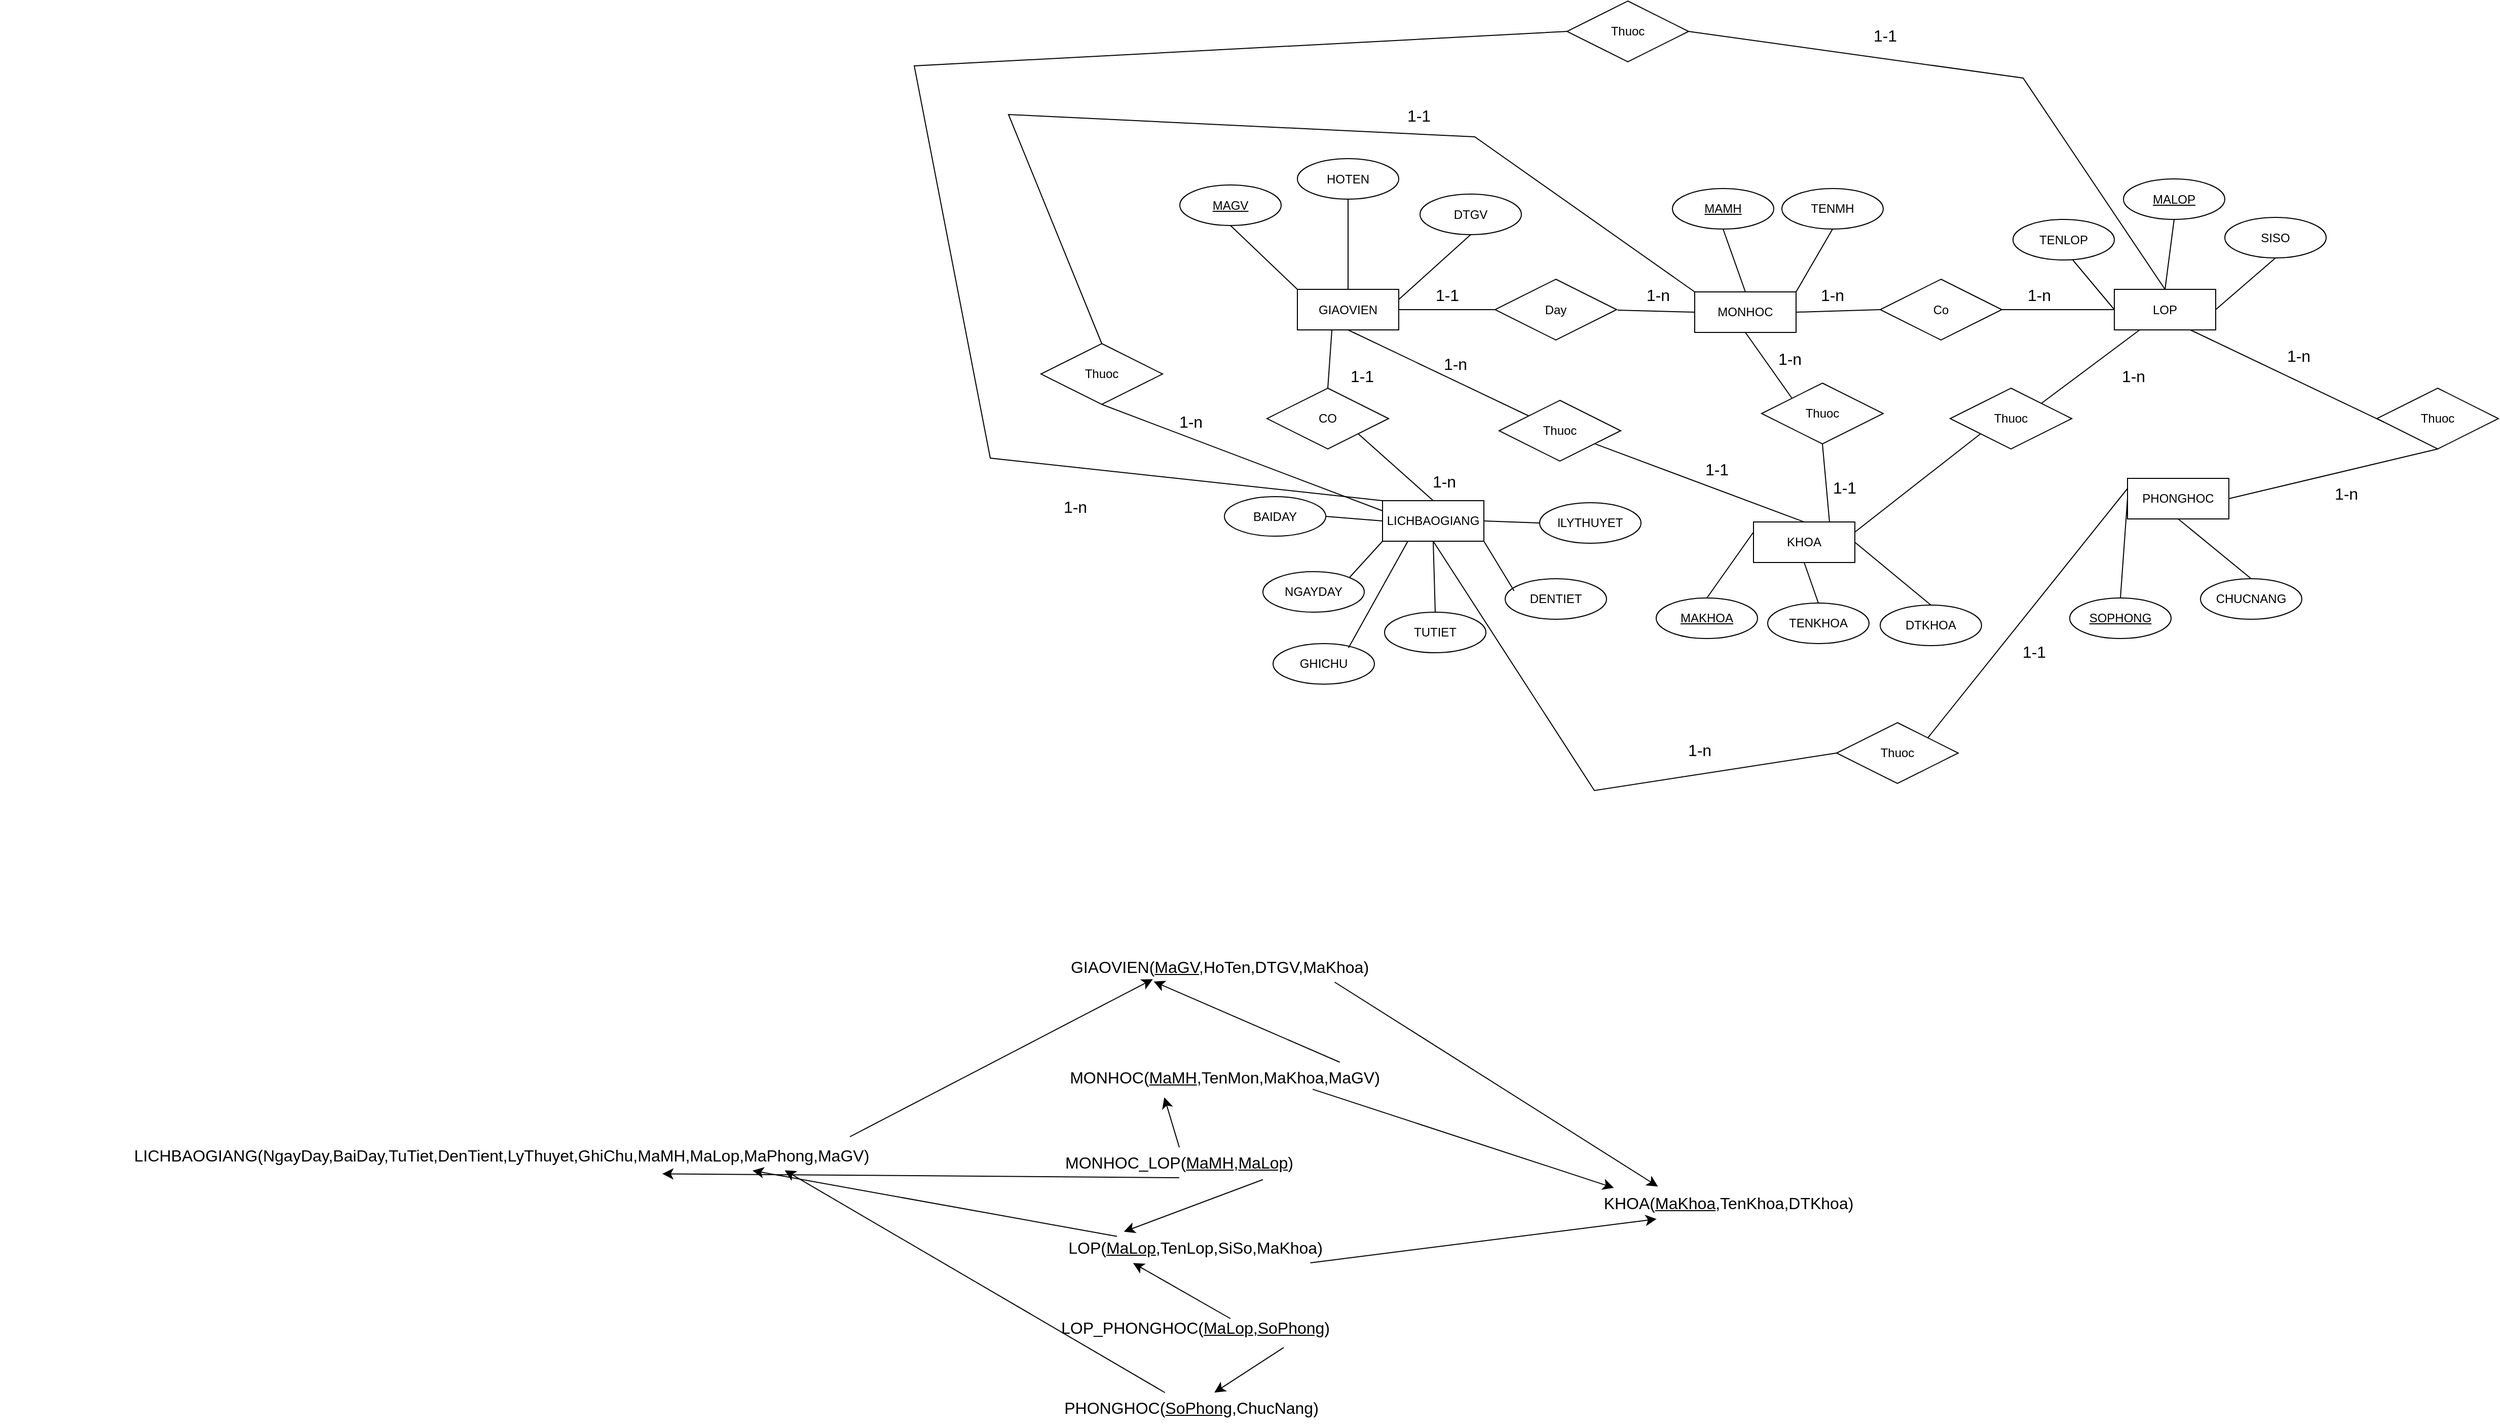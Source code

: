 <mxfile version="25.0.3">
  <diagram name="Trang-1" id="EYynIqky8UjTQTY3XjOU">
    <mxGraphModel dx="3100" dy="1217" grid="0" gridSize="10" guides="1" tooltips="1" connect="1" arrows="1" fold="1" page="0" pageScale="1" pageWidth="850" pageHeight="1100" math="0" shadow="0">
      <root>
        <mxCell id="0" />
        <mxCell id="1" parent="0" />
        <mxCell id="llGVALfnyq3asNNG6BGE-1" value="GIAOVIEN" style="whiteSpace=wrap;html=1;align=center;" vertex="1" parent="1">
          <mxGeometry x="-299" y="81.5" width="100" height="40" as="geometry" />
        </mxCell>
        <mxCell id="llGVALfnyq3asNNG6BGE-2" value="MONHOC" style="whiteSpace=wrap;html=1;align=center;" vertex="1" parent="1">
          <mxGeometry x="93" y="84" width="100" height="40" as="geometry" />
        </mxCell>
        <mxCell id="llGVALfnyq3asNNG6BGE-3" value="LOP" style="whiteSpace=wrap;html=1;align=center;" vertex="1" parent="1">
          <mxGeometry x="507" y="81.5" width="100" height="40" as="geometry" />
        </mxCell>
        <mxCell id="llGVALfnyq3asNNG6BGE-4" value="KHOA" style="whiteSpace=wrap;html=1;align=center;" vertex="1" parent="1">
          <mxGeometry x="151" y="311" width="100" height="40" as="geometry" />
        </mxCell>
        <mxCell id="llGVALfnyq3asNNG6BGE-5" value="LICHBAOGIANG" style="whiteSpace=wrap;html=1;align=center;" vertex="1" parent="1">
          <mxGeometry x="-215" y="290" width="100" height="40" as="geometry" />
        </mxCell>
        <mxCell id="llGVALfnyq3asNNG6BGE-6" value="PHONGHOC" style="whiteSpace=wrap;html=1;align=center;" vertex="1" parent="1">
          <mxGeometry x="520" y="268" width="100" height="40" as="geometry" />
        </mxCell>
        <mxCell id="llGVALfnyq3asNNG6BGE-7" value="MAGV" style="ellipse;whiteSpace=wrap;html=1;align=center;fontStyle=4;" vertex="1" parent="1">
          <mxGeometry x="-415" y="-21.5" width="100" height="40" as="geometry" />
        </mxCell>
        <mxCell id="llGVALfnyq3asNNG6BGE-8" value="DTGV" style="ellipse;whiteSpace=wrap;html=1;align=center;" vertex="1" parent="1">
          <mxGeometry x="-178" y="-12.5" width="100" height="40" as="geometry" />
        </mxCell>
        <mxCell id="llGVALfnyq3asNNG6BGE-9" value="HOTEN" style="ellipse;whiteSpace=wrap;html=1;align=center;" vertex="1" parent="1">
          <mxGeometry x="-299" y="-47.5" width="100" height="40" as="geometry" />
        </mxCell>
        <mxCell id="llGVALfnyq3asNNG6BGE-10" value="" style="endArrow=none;html=1;rounded=0;fontSize=12;startSize=8;endSize=8;curved=1;exitX=0.5;exitY=1;exitDx=0;exitDy=0;entryX=0;entryY=0;entryDx=0;entryDy=0;" edge="1" parent="1" source="llGVALfnyq3asNNG6BGE-7" target="llGVALfnyq3asNNG6BGE-1">
          <mxGeometry relative="1" as="geometry">
            <mxPoint x="36" y="200.5" as="sourcePoint" />
            <mxPoint x="196" y="200.5" as="targetPoint" />
          </mxGeometry>
        </mxCell>
        <mxCell id="llGVALfnyq3asNNG6BGE-11" value="" style="endArrow=none;html=1;rounded=0;fontSize=12;startSize=8;endSize=8;curved=1;exitX=0.5;exitY=1;exitDx=0;exitDy=0;entryX=0.5;entryY=0;entryDx=0;entryDy=0;" edge="1" parent="1" source="llGVALfnyq3asNNG6BGE-9" target="llGVALfnyq3asNNG6BGE-1">
          <mxGeometry relative="1" as="geometry">
            <mxPoint x="-355" y="28.5" as="sourcePoint" />
            <mxPoint x="-289" y="91.5" as="targetPoint" />
          </mxGeometry>
        </mxCell>
        <mxCell id="llGVALfnyq3asNNG6BGE-12" value="" style="endArrow=none;html=1;rounded=0;fontSize=12;startSize=8;endSize=8;curved=1;exitX=0.5;exitY=1;exitDx=0;exitDy=0;entryX=1;entryY=0.25;entryDx=0;entryDy=0;" edge="1" parent="1" source="llGVALfnyq3asNNG6BGE-8" target="llGVALfnyq3asNNG6BGE-1">
          <mxGeometry relative="1" as="geometry">
            <mxPoint x="-239" y="2.5" as="sourcePoint" />
            <mxPoint x="-239" y="91.5" as="targetPoint" />
          </mxGeometry>
        </mxCell>
        <mxCell id="llGVALfnyq3asNNG6BGE-14" value="MAMH" style="ellipse;whiteSpace=wrap;html=1;align=center;fontStyle=4;" vertex="1" parent="1">
          <mxGeometry x="71" y="-18" width="100" height="40" as="geometry" />
        </mxCell>
        <mxCell id="llGVALfnyq3asNNG6BGE-16" value="TENMH" style="ellipse;whiteSpace=wrap;html=1;align=center;" vertex="1" parent="1">
          <mxGeometry x="179" y="-18" width="100" height="40" as="geometry" />
        </mxCell>
        <mxCell id="llGVALfnyq3asNNG6BGE-17" value="" style="endArrow=none;html=1;rounded=0;fontSize=12;startSize=8;endSize=8;curved=1;exitX=0.5;exitY=1;exitDx=0;exitDy=0;entryX=0.5;entryY=0;entryDx=0;entryDy=0;" edge="1" parent="1" source="llGVALfnyq3asNNG6BGE-14" target="llGVALfnyq3asNNG6BGE-2">
          <mxGeometry relative="1" as="geometry">
            <mxPoint x="-271" y="27" as="sourcePoint" />
            <mxPoint x="-205" y="90" as="targetPoint" />
          </mxGeometry>
        </mxCell>
        <mxCell id="llGVALfnyq3asNNG6BGE-18" value="" style="endArrow=none;html=1;rounded=0;fontSize=12;startSize=8;endSize=8;curved=1;exitX=0.5;exitY=1;exitDx=0;exitDy=0;entryX=1;entryY=0;entryDx=0;entryDy=0;" edge="1" parent="1" source="llGVALfnyq3asNNG6BGE-16" target="llGVALfnyq3asNNG6BGE-2">
          <mxGeometry relative="1" as="geometry">
            <mxPoint x="131" y="32" as="sourcePoint" />
            <mxPoint x="153" y="94" as="targetPoint" />
          </mxGeometry>
        </mxCell>
        <mxCell id="llGVALfnyq3asNNG6BGE-19" value="MALOP" style="ellipse;whiteSpace=wrap;html=1;align=center;fontStyle=4;" vertex="1" parent="1">
          <mxGeometry x="516" y="-27.5" width="100" height="40" as="geometry" />
        </mxCell>
        <mxCell id="llGVALfnyq3asNNG6BGE-20" value="SISO" style="ellipse;whiteSpace=wrap;html=1;align=center;" vertex="1" parent="1">
          <mxGeometry x="616" y="10.5" width="100" height="40" as="geometry" />
        </mxCell>
        <mxCell id="llGVALfnyq3asNNG6BGE-21" value="TENLOP" style="ellipse;whiteSpace=wrap;html=1;align=center;" vertex="1" parent="1">
          <mxGeometry x="407" y="12.5" width="100" height="40" as="geometry" />
        </mxCell>
        <mxCell id="llGVALfnyq3asNNG6BGE-22" value="" style="endArrow=none;html=1;rounded=0;fontSize=12;startSize=8;endSize=8;curved=1;exitX=0.5;exitY=1;exitDx=0;exitDy=0;entryX=0;entryY=0.5;entryDx=0;entryDy=0;" edge="1" parent="1" target="llGVALfnyq3asNNG6BGE-3">
          <mxGeometry relative="1" as="geometry">
            <mxPoint x="466" y="52.5" as="sourcePoint" />
            <mxPoint x="336" y="87.5" as="targetPoint" />
          </mxGeometry>
        </mxCell>
        <mxCell id="llGVALfnyq3asNNG6BGE-23" value="" style="endArrow=none;html=1;rounded=0;fontSize=12;startSize=8;endSize=8;curved=1;exitX=0.5;exitY=1;exitDx=0;exitDy=0;entryX=0.5;entryY=0;entryDx=0;entryDy=0;" edge="1" parent="1" source="llGVALfnyq3asNNG6BGE-19" target="llGVALfnyq3asNNG6BGE-3">
          <mxGeometry relative="1" as="geometry">
            <mxPoint x="476" y="62.5" as="sourcePoint" />
            <mxPoint x="517" y="111.5" as="targetPoint" />
          </mxGeometry>
        </mxCell>
        <mxCell id="llGVALfnyq3asNNG6BGE-24" value="" style="endArrow=none;html=1;rounded=0;fontSize=12;startSize=8;endSize=8;curved=1;exitX=0.5;exitY=1;exitDx=0;exitDy=0;entryX=1;entryY=0.5;entryDx=0;entryDy=0;" edge="1" parent="1" source="llGVALfnyq3asNNG6BGE-20" target="llGVALfnyq3asNNG6BGE-3">
          <mxGeometry relative="1" as="geometry">
            <mxPoint x="576" y="22.5" as="sourcePoint" />
            <mxPoint x="567" y="91.5" as="targetPoint" />
          </mxGeometry>
        </mxCell>
        <mxCell id="llGVALfnyq3asNNG6BGE-25" value="SOPHONG" style="ellipse;whiteSpace=wrap;html=1;align=center;fontStyle=4;" vertex="1" parent="1">
          <mxGeometry x="463" y="386" width="100" height="40" as="geometry" />
        </mxCell>
        <mxCell id="llGVALfnyq3asNNG6BGE-27" value="CHUCNANG" style="ellipse;whiteSpace=wrap;html=1;align=center;" vertex="1" parent="1">
          <mxGeometry x="592" y="367" width="100" height="40" as="geometry" />
        </mxCell>
        <mxCell id="llGVALfnyq3asNNG6BGE-28" value="" style="endArrow=none;html=1;rounded=0;fontSize=12;startSize=8;endSize=8;curved=1;exitX=0;exitY=0.5;exitDx=0;exitDy=0;entryX=0.5;entryY=0;entryDx=0;entryDy=0;" edge="1" parent="1" source="llGVALfnyq3asNNG6BGE-6" target="llGVALfnyq3asNNG6BGE-25">
          <mxGeometry relative="1" as="geometry">
            <mxPoint x="543" y="67" as="sourcePoint" />
            <mxPoint x="484" y="118" as="targetPoint" />
          </mxGeometry>
        </mxCell>
        <mxCell id="llGVALfnyq3asNNG6BGE-29" value="" style="endArrow=none;html=1;rounded=0;fontSize=12;startSize=8;endSize=8;curved=1;entryX=0.5;entryY=0;entryDx=0;entryDy=0;exitX=0.5;exitY=1;exitDx=0;exitDy=0;" edge="1" parent="1" source="llGVALfnyq3asNNG6BGE-6" target="llGVALfnyq3asNNG6BGE-27">
          <mxGeometry relative="1" as="geometry">
            <mxPoint x="576" y="346" as="sourcePoint" />
            <mxPoint x="484" y="118" as="targetPoint" />
          </mxGeometry>
        </mxCell>
        <mxCell id="llGVALfnyq3asNNG6BGE-30" value="MAKHOA" style="ellipse;whiteSpace=wrap;html=1;align=center;fontStyle=4;" vertex="1" parent="1">
          <mxGeometry x="55" y="386" width="100" height="40" as="geometry" />
        </mxCell>
        <mxCell id="llGVALfnyq3asNNG6BGE-31" value="TENKHOA" style="ellipse;whiteSpace=wrap;html=1;align=center;" vertex="1" parent="1">
          <mxGeometry x="165" y="391" width="100" height="40" as="geometry" />
        </mxCell>
        <mxCell id="llGVALfnyq3asNNG6BGE-32" value="DTKHOA" style="ellipse;whiteSpace=wrap;html=1;align=center;" vertex="1" parent="1">
          <mxGeometry x="276" y="393" width="100" height="40" as="geometry" />
        </mxCell>
        <mxCell id="llGVALfnyq3asNNG6BGE-33" value="" style="endArrow=none;html=1;rounded=0;fontSize=12;startSize=8;endSize=8;curved=1;exitX=0;exitY=0.25;exitDx=0;exitDy=0;entryX=0.5;entryY=0;entryDx=0;entryDy=0;" edge="1" parent="1" source="llGVALfnyq3asNNG6BGE-4" target="llGVALfnyq3asNNG6BGE-30">
          <mxGeometry relative="1" as="geometry">
            <mxPoint x="530" y="298" as="sourcePoint" />
            <mxPoint x="491" y="244" as="targetPoint" />
          </mxGeometry>
        </mxCell>
        <mxCell id="llGVALfnyq3asNNG6BGE-34" value="" style="endArrow=none;html=1;rounded=0;fontSize=12;startSize=8;endSize=8;curved=1;exitX=0.5;exitY=1;exitDx=0;exitDy=0;entryX=0.5;entryY=0;entryDx=0;entryDy=0;" edge="1" parent="1" source="llGVALfnyq3asNNG6BGE-4" target="llGVALfnyq3asNNG6BGE-31">
          <mxGeometry relative="1" as="geometry">
            <mxPoint x="530" y="298" as="sourcePoint" />
            <mxPoint x="491" y="244" as="targetPoint" />
          </mxGeometry>
        </mxCell>
        <mxCell id="llGVALfnyq3asNNG6BGE-36" value="" style="endArrow=none;html=1;rounded=0;fontSize=12;startSize=8;endSize=8;curved=1;exitX=1;exitY=0.5;exitDx=0;exitDy=0;entryX=0.5;entryY=0;entryDx=0;entryDy=0;" edge="1" parent="1" source="llGVALfnyq3asNNG6BGE-4" target="llGVALfnyq3asNNG6BGE-32">
          <mxGeometry relative="1" as="geometry">
            <mxPoint x="530" y="298" as="sourcePoint" />
            <mxPoint x="491" y="244" as="targetPoint" />
          </mxGeometry>
        </mxCell>
        <mxCell id="llGVALfnyq3asNNG6BGE-37" value="NGAYDAY" style="ellipse;whiteSpace=wrap;html=1;align=center;" vertex="1" parent="1">
          <mxGeometry x="-333" y="360" width="100" height="40" as="geometry" />
        </mxCell>
        <mxCell id="llGVALfnyq3asNNG6BGE-38" value="TUTIET" style="ellipse;whiteSpace=wrap;html=1;align=center;" vertex="1" parent="1">
          <mxGeometry x="-213" y="400" width="100" height="40" as="geometry" />
        </mxCell>
        <mxCell id="llGVALfnyq3asNNG6BGE-39" value="DENTIET" style="ellipse;whiteSpace=wrap;html=1;align=center;" vertex="1" parent="1">
          <mxGeometry x="-94" y="367" width="100" height="40" as="geometry" />
        </mxCell>
        <mxCell id="llGVALfnyq3asNNG6BGE-40" value="BAIDAY" style="ellipse;whiteSpace=wrap;html=1;align=center;" vertex="1" parent="1">
          <mxGeometry x="-371" y="286" width="100" height="39" as="geometry" />
        </mxCell>
        <mxCell id="llGVALfnyq3asNNG6BGE-41" value="Day" style="shape=rhombus;perimeter=rhombusPerimeter;whiteSpace=wrap;html=1;align=center;" vertex="1" parent="1">
          <mxGeometry x="-104" y="71.5" width="120" height="60" as="geometry" />
        </mxCell>
        <mxCell id="llGVALfnyq3asNNG6BGE-42" value="" style="endArrow=none;html=1;rounded=0;fontSize=12;startSize=8;endSize=8;curved=1;entryX=0;entryY=0.5;entryDx=0;entryDy=0;exitX=1;exitY=0.5;exitDx=0;exitDy=0;" edge="1" parent="1" source="llGVALfnyq3asNNG6BGE-1" target="llGVALfnyq3asNNG6BGE-41">
          <mxGeometry relative="1" as="geometry">
            <mxPoint x="-267" y="211" as="sourcePoint" />
            <mxPoint x="-107" y="211" as="targetPoint" />
          </mxGeometry>
        </mxCell>
        <mxCell id="llGVALfnyq3asNNG6BGE-43" value="" style="endArrow=none;html=1;rounded=0;fontSize=12;startSize=8;endSize=8;curved=1;entryX=0;entryY=0.5;entryDx=0;entryDy=0;" edge="1" parent="1" target="llGVALfnyq3asNNG6BGE-2">
          <mxGeometry relative="1" as="geometry">
            <mxPoint x="17" y="102" as="sourcePoint" />
            <mxPoint x="-94" y="112" as="targetPoint" />
          </mxGeometry>
        </mxCell>
        <mxCell id="llGVALfnyq3asNNG6BGE-44" value="1-n" style="text;html=1;align=center;verticalAlign=middle;whiteSpace=wrap;rounded=0;fontSize=16;" vertex="1" parent="1">
          <mxGeometry x="27" y="71.5" width="60" height="30" as="geometry" />
        </mxCell>
        <mxCell id="llGVALfnyq3asNNG6BGE-45" value="1-1" style="text;html=1;align=center;verticalAlign=middle;whiteSpace=wrap;rounded=0;fontSize=16;" vertex="1" parent="1">
          <mxGeometry x="-181" y="71.5" width="60" height="30" as="geometry" />
        </mxCell>
        <mxCell id="llGVALfnyq3asNNG6BGE-46" value="Co" style="shape=rhombus;perimeter=rhombusPerimeter;whiteSpace=wrap;html=1;align=center;" vertex="1" parent="1">
          <mxGeometry x="276" y="71.5" width="120" height="60" as="geometry" />
        </mxCell>
        <mxCell id="llGVALfnyq3asNNG6BGE-48" value="" style="endArrow=none;html=1;rounded=0;fontSize=12;startSize=8;endSize=8;curved=1;entryX=0;entryY=0.5;entryDx=0;entryDy=0;exitX=1;exitY=0.5;exitDx=0;exitDy=0;" edge="1" parent="1" source="llGVALfnyq3asNNG6BGE-2" target="llGVALfnyq3asNNG6BGE-46">
          <mxGeometry relative="1" as="geometry">
            <mxPoint x="196" y="102" as="sourcePoint" />
            <mxPoint x="-94" y="112" as="targetPoint" />
          </mxGeometry>
        </mxCell>
        <mxCell id="llGVALfnyq3asNNG6BGE-49" value="" style="endArrow=none;html=1;rounded=0;fontSize=12;startSize=8;endSize=8;curved=1;entryX=0;entryY=0.5;entryDx=0;entryDy=0;exitX=1;exitY=0.5;exitDx=0;exitDy=0;" edge="1" parent="1" source="llGVALfnyq3asNNG6BGE-46" target="llGVALfnyq3asNNG6BGE-3">
          <mxGeometry relative="1" as="geometry">
            <mxPoint x="203" y="114" as="sourcePoint" />
            <mxPoint x="286" y="112" as="targetPoint" />
          </mxGeometry>
        </mxCell>
        <mxCell id="llGVALfnyq3asNNG6BGE-50" value="1-n" style="text;html=1;align=center;verticalAlign=middle;whiteSpace=wrap;rounded=0;fontSize=16;" vertex="1" parent="1">
          <mxGeometry x="403" y="71.5" width="60" height="30" as="geometry" />
        </mxCell>
        <mxCell id="llGVALfnyq3asNNG6BGE-51" value="1-n" style="text;html=1;align=center;verticalAlign=middle;whiteSpace=wrap;rounded=0;fontSize=16;" vertex="1" parent="1">
          <mxGeometry x="199" y="71.5" width="60" height="30" as="geometry" />
        </mxCell>
        <mxCell id="llGVALfnyq3asNNG6BGE-52" value="Thuoc" style="shape=rhombus;perimeter=rhombusPerimeter;whiteSpace=wrap;html=1;align=center;" vertex="1" parent="1">
          <mxGeometry x="-100" y="191" width="120" height="60" as="geometry" />
        </mxCell>
        <mxCell id="llGVALfnyq3asNNG6BGE-53" value="" style="endArrow=none;html=1;rounded=0;fontSize=12;startSize=8;endSize=8;curved=1;entryX=0.5;entryY=0;entryDx=0;entryDy=0;" edge="1" parent="1" source="llGVALfnyq3asNNG6BGE-52" target="llGVALfnyq3asNNG6BGE-4">
          <mxGeometry relative="1" as="geometry">
            <mxPoint x="261" y="341" as="sourcePoint" />
            <mxPoint x="336" y="403" as="targetPoint" />
          </mxGeometry>
        </mxCell>
        <mxCell id="llGVALfnyq3asNNG6BGE-54" value="" style="endArrow=none;html=1;rounded=0;fontSize=12;startSize=8;endSize=8;curved=1;exitX=0.5;exitY=1;exitDx=0;exitDy=0;" edge="1" parent="1" source="llGVALfnyq3asNNG6BGE-1" target="llGVALfnyq3asNNG6BGE-52">
          <mxGeometry relative="1" as="geometry">
            <mxPoint x="4" y="244" as="sourcePoint" />
            <mxPoint x="211" y="321" as="targetPoint" />
          </mxGeometry>
        </mxCell>
        <mxCell id="llGVALfnyq3asNNG6BGE-55" value="1-1" style="text;html=1;align=center;verticalAlign=middle;whiteSpace=wrap;rounded=0;fontSize=16;" vertex="1" parent="1">
          <mxGeometry x="85" y="244" width="60" height="30" as="geometry" />
        </mxCell>
        <mxCell id="llGVALfnyq3asNNG6BGE-56" value="1-n" style="text;html=1;align=center;verticalAlign=middle;whiteSpace=wrap;rounded=0;fontSize=16;" vertex="1" parent="1">
          <mxGeometry x="-173" y="140" width="60" height="30" as="geometry" />
        </mxCell>
        <mxCell id="llGVALfnyq3asNNG6BGE-57" value="Thuoc" style="shape=rhombus;perimeter=rhombusPerimeter;whiteSpace=wrap;html=1;align=center;" vertex="1" parent="1">
          <mxGeometry x="159" y="174" width="120" height="60" as="geometry" />
        </mxCell>
        <mxCell id="llGVALfnyq3asNNG6BGE-58" value="" style="endArrow=none;html=1;rounded=0;fontSize=12;startSize=8;endSize=8;curved=1;entryX=0.75;entryY=0;entryDx=0;entryDy=0;exitX=0.5;exitY=1;exitDx=0;exitDy=0;" edge="1" parent="1" source="llGVALfnyq3asNNG6BGE-57" target="llGVALfnyq3asNNG6BGE-4">
          <mxGeometry relative="1" as="geometry">
            <mxPoint x="4" y="244" as="sourcePoint" />
            <mxPoint x="211" y="321" as="targetPoint" />
          </mxGeometry>
        </mxCell>
        <mxCell id="llGVALfnyq3asNNG6BGE-59" value="" style="endArrow=none;html=1;rounded=0;fontSize=12;startSize=8;endSize=8;curved=1;entryX=0;entryY=0;entryDx=0;entryDy=0;exitX=0.5;exitY=1;exitDx=0;exitDy=0;" edge="1" parent="1" source="llGVALfnyq3asNNG6BGE-2" target="llGVALfnyq3asNNG6BGE-57">
          <mxGeometry relative="1" as="geometry">
            <mxPoint x="229" y="244" as="sourcePoint" />
            <mxPoint x="236" y="321" as="targetPoint" />
          </mxGeometry>
        </mxCell>
        <mxCell id="llGVALfnyq3asNNG6BGE-60" value="1-n" style="text;html=1;align=center;verticalAlign=middle;whiteSpace=wrap;rounded=0;fontSize=16;" vertex="1" parent="1">
          <mxGeometry x="157" y="135" width="60" height="30" as="geometry" />
        </mxCell>
        <mxCell id="llGVALfnyq3asNNG6BGE-61" value="1-1" style="text;html=1;align=center;verticalAlign=middle;whiteSpace=wrap;rounded=0;fontSize=16;" vertex="1" parent="1">
          <mxGeometry x="211" y="262" width="60" height="30" as="geometry" />
        </mxCell>
        <mxCell id="llGVALfnyq3asNNG6BGE-62" value="" style="endArrow=none;html=1;rounded=0;fontSize=12;startSize=8;endSize=8;curved=1;exitX=0;exitY=0.5;exitDx=0;exitDy=0;entryX=1;entryY=0.5;entryDx=0;entryDy=0;" edge="1" parent="1" source="llGVALfnyq3asNNG6BGE-5" target="llGVALfnyq3asNNG6BGE-40">
          <mxGeometry relative="1" as="geometry">
            <mxPoint x="-239" y="3" as="sourcePoint" />
            <mxPoint x="-239" y="92" as="targetPoint" />
          </mxGeometry>
        </mxCell>
        <mxCell id="llGVALfnyq3asNNG6BGE-63" value="" style="endArrow=none;html=1;rounded=0;fontSize=12;startSize=8;endSize=8;curved=1;exitX=0;exitY=1;exitDx=0;exitDy=0;entryX=1;entryY=0;entryDx=0;entryDy=0;" edge="1" parent="1" source="llGVALfnyq3asNNG6BGE-5" target="llGVALfnyq3asNNG6BGE-37">
          <mxGeometry relative="1" as="geometry">
            <mxPoint x="-205" y="320" as="sourcePoint" />
            <mxPoint x="-261" y="316" as="targetPoint" />
          </mxGeometry>
        </mxCell>
        <mxCell id="llGVALfnyq3asNNG6BGE-64" value="" style="endArrow=none;html=1;rounded=0;fontSize=12;startSize=8;endSize=8;curved=1;exitX=0.5;exitY=1;exitDx=0;exitDy=0;entryX=0.5;entryY=0;entryDx=0;entryDy=0;" edge="1" parent="1" source="llGVALfnyq3asNNG6BGE-5" target="llGVALfnyq3asNNG6BGE-38">
          <mxGeometry relative="1" as="geometry">
            <mxPoint x="-205" y="340" as="sourcePoint" />
            <mxPoint x="-238" y="376" as="targetPoint" />
          </mxGeometry>
        </mxCell>
        <mxCell id="llGVALfnyq3asNNG6BGE-65" value="" style="endArrow=none;html=1;rounded=0;fontSize=12;startSize=8;endSize=8;curved=1;exitX=0.088;exitY=0.3;exitDx=0;exitDy=0;entryX=1;entryY=1;entryDx=0;entryDy=0;exitPerimeter=0;" edge="1" parent="1" source="llGVALfnyq3asNNG6BGE-39" target="llGVALfnyq3asNNG6BGE-5">
          <mxGeometry relative="1" as="geometry">
            <mxPoint x="-155" y="340" as="sourcePoint" />
            <mxPoint x="-153" y="410" as="targetPoint" />
          </mxGeometry>
        </mxCell>
        <mxCell id="llGVALfnyq3asNNG6BGE-66" value="CO" style="shape=rhombus;perimeter=rhombusPerimeter;whiteSpace=wrap;html=1;align=center;" vertex="1" parent="1">
          <mxGeometry x="-329" y="179" width="120" height="60" as="geometry" />
        </mxCell>
        <mxCell id="llGVALfnyq3asNNG6BGE-67" value="" style="endArrow=none;html=1;rounded=0;fontSize=12;startSize=8;endSize=8;curved=1;exitX=1;exitY=1;exitDx=0;exitDy=0;entryX=0.5;entryY=0;entryDx=0;entryDy=0;" edge="1" parent="1" source="llGVALfnyq3asNNG6BGE-66" target="llGVALfnyq3asNNG6BGE-5">
          <mxGeometry relative="1" as="geometry">
            <mxPoint x="-239" y="132" as="sourcePoint" />
            <mxPoint x="-61" y="216" as="targetPoint" />
          </mxGeometry>
        </mxCell>
        <mxCell id="llGVALfnyq3asNNG6BGE-68" value="" style="endArrow=none;html=1;rounded=0;fontSize=12;startSize=8;endSize=8;curved=1;entryX=0.5;entryY=0;entryDx=0;entryDy=0;exitX=0.34;exitY=1.013;exitDx=0;exitDy=0;exitPerimeter=0;" edge="1" parent="1" source="llGVALfnyq3asNNG6BGE-1" target="llGVALfnyq3asNNG6BGE-66">
          <mxGeometry relative="1" as="geometry">
            <mxPoint x="-152" y="239" as="sourcePoint" />
            <mxPoint x="55" y="316" as="targetPoint" />
          </mxGeometry>
        </mxCell>
        <mxCell id="llGVALfnyq3asNNG6BGE-69" value="1-n" style="text;html=1;align=center;verticalAlign=middle;whiteSpace=wrap;rounded=0;fontSize=16;" vertex="1" parent="1">
          <mxGeometry x="-184" y="256" width="60" height="30" as="geometry" />
        </mxCell>
        <mxCell id="llGVALfnyq3asNNG6BGE-70" value="1-1" style="text;html=1;align=center;verticalAlign=middle;whiteSpace=wrap;rounded=0;fontSize=16;" vertex="1" parent="1">
          <mxGeometry x="-265" y="152" width="60" height="30" as="geometry" />
        </mxCell>
        <mxCell id="llGVALfnyq3asNNG6BGE-71" value="Thuoc" style="shape=rhombus;perimeter=rhombusPerimeter;whiteSpace=wrap;html=1;align=center;" vertex="1" parent="1">
          <mxGeometry x="766" y="179" width="120" height="60" as="geometry" />
        </mxCell>
        <mxCell id="llGVALfnyq3asNNG6BGE-73" value="" style="endArrow=none;html=1;rounded=0;fontSize=12;startSize=8;endSize=8;curved=1;entryX=0.06;entryY=0.56;entryDx=0;entryDy=0;exitX=0.75;exitY=1;exitDx=0;exitDy=0;entryPerimeter=0;" edge="1" parent="1" source="llGVALfnyq3asNNG6BGE-3" target="llGVALfnyq3asNNG6BGE-71">
          <mxGeometry relative="1" as="geometry">
            <mxPoint x="580" y="318" as="sourcePoint" />
            <mxPoint x="652" y="377" as="targetPoint" />
          </mxGeometry>
        </mxCell>
        <mxCell id="llGVALfnyq3asNNG6BGE-74" value="" style="endArrow=none;html=1;rounded=0;fontSize=12;startSize=8;endSize=8;curved=1;entryX=0.5;entryY=1;entryDx=0;entryDy=0;exitX=1;exitY=0.5;exitDx=0;exitDy=0;" edge="1" parent="1" source="llGVALfnyq3asNNG6BGE-6" target="llGVALfnyq3asNNG6BGE-71">
          <mxGeometry relative="1" as="geometry">
            <mxPoint x="592" y="132" as="sourcePoint" />
            <mxPoint x="783" y="212" as="targetPoint" />
          </mxGeometry>
        </mxCell>
        <mxCell id="llGVALfnyq3asNNG6BGE-75" value="1-n" style="text;html=1;align=center;verticalAlign=middle;whiteSpace=wrap;rounded=0;fontSize=16;" vertex="1" parent="1">
          <mxGeometry x="659" y="131.5" width="60" height="30" as="geometry" />
        </mxCell>
        <mxCell id="llGVALfnyq3asNNG6BGE-76" value="1-n" style="text;html=1;align=center;verticalAlign=middle;whiteSpace=wrap;rounded=0;fontSize=16;" vertex="1" parent="1">
          <mxGeometry x="706" y="268" width="60" height="30" as="geometry" />
        </mxCell>
        <mxCell id="llGVALfnyq3asNNG6BGE-77" value="Thuoc" style="shape=rhombus;perimeter=rhombusPerimeter;whiteSpace=wrap;html=1;align=center;" vertex="1" parent="1">
          <mxGeometry x="-552" y="135" width="120" height="60" as="geometry" />
        </mxCell>
        <mxCell id="llGVALfnyq3asNNG6BGE-78" value="" style="endArrow=none;html=1;rounded=0;fontSize=12;startSize=8;endSize=8;curved=1;exitX=0.5;exitY=1;exitDx=0;exitDy=0;entryX=0;entryY=0.25;entryDx=0;entryDy=0;" edge="1" parent="1" source="llGVALfnyq3asNNG6BGE-77" target="llGVALfnyq3asNNG6BGE-5">
          <mxGeometry relative="1" as="geometry">
            <mxPoint x="-355" y="29" as="sourcePoint" />
            <mxPoint x="-289" y="92" as="targetPoint" />
          </mxGeometry>
        </mxCell>
        <mxCell id="llGVALfnyq3asNNG6BGE-79" value="" style="endArrow=none;html=1;rounded=0;fontSize=12;startSize=8;endSize=8;curved=0;entryX=0.5;entryY=0;entryDx=0;entryDy=0;exitX=0;exitY=0;exitDx=0;exitDy=0;" edge="1" parent="1" source="llGVALfnyq3asNNG6BGE-2" target="llGVALfnyq3asNNG6BGE-77">
          <mxGeometry relative="1" as="geometry">
            <mxPoint x="-494" y="-58" as="sourcePoint" />
            <mxPoint x="-289" y="92" as="targetPoint" />
            <Array as="points">
              <mxPoint x="-124" y="-69" />
              <mxPoint x="-584" y="-91" />
            </Array>
          </mxGeometry>
        </mxCell>
        <mxCell id="llGVALfnyq3asNNG6BGE-81" value="1-n" style="text;html=1;align=center;verticalAlign=middle;whiteSpace=wrap;rounded=0;fontSize=16;" vertex="1" parent="1">
          <mxGeometry x="-434" y="197" width="60" height="30" as="geometry" />
        </mxCell>
        <mxCell id="llGVALfnyq3asNNG6BGE-82" value="1-1" style="text;html=1;align=center;verticalAlign=middle;whiteSpace=wrap;rounded=0;fontSize=16;" vertex="1" parent="1">
          <mxGeometry x="-209" y="-105" width="60" height="30" as="geometry" />
        </mxCell>
        <mxCell id="llGVALfnyq3asNNG6BGE-83" value="Thuoc" style="shape=rhombus;perimeter=rhombusPerimeter;whiteSpace=wrap;html=1;align=center;" vertex="1" parent="1">
          <mxGeometry x="-33" y="-203" width="120" height="60" as="geometry" />
        </mxCell>
        <mxCell id="llGVALfnyq3asNNG6BGE-84" value="" style="endArrow=none;html=1;rounded=0;fontSize=12;startSize=8;endSize=8;curved=0;exitX=0;exitY=0.5;exitDx=0;exitDy=0;entryX=0;entryY=0;entryDx=0;entryDy=0;" edge="1" parent="1" source="llGVALfnyq3asNNG6BGE-83" target="llGVALfnyq3asNNG6BGE-5">
          <mxGeometry relative="1" as="geometry">
            <mxPoint x="-598" y="353.5" as="sourcePoint" />
            <mxPoint x="-217" y="316" as="targetPoint" />
            <Array as="points">
              <mxPoint x="-677" y="-139" />
              <mxPoint x="-602" y="248" />
            </Array>
          </mxGeometry>
        </mxCell>
        <mxCell id="llGVALfnyq3asNNG6BGE-86" value="" style="endArrow=none;html=1;rounded=0;fontSize=12;startSize=8;endSize=8;curved=0;exitX=1;exitY=0.5;exitDx=0;exitDy=0;entryX=0.5;entryY=0;entryDx=0;entryDy=0;" edge="1" parent="1" source="llGVALfnyq3asNNG6BGE-83" target="llGVALfnyq3asNNG6BGE-3">
          <mxGeometry relative="1" as="geometry">
            <mxPoint x="239" y="32" as="sourcePoint" />
            <mxPoint x="203" y="94" as="targetPoint" />
            <Array as="points">
              <mxPoint x="417" y="-127" />
            </Array>
          </mxGeometry>
        </mxCell>
        <mxCell id="llGVALfnyq3asNNG6BGE-87" value="1-n" style="text;html=1;align=center;verticalAlign=middle;whiteSpace=wrap;rounded=0;fontSize=16;" vertex="1" parent="1">
          <mxGeometry x="-548" y="281" width="60" height="30" as="geometry" />
        </mxCell>
        <mxCell id="llGVALfnyq3asNNG6BGE-88" value="1-1" style="text;html=1;align=center;verticalAlign=middle;whiteSpace=wrap;rounded=0;fontSize=16;" vertex="1" parent="1">
          <mxGeometry x="251" y="-184" width="60" height="30" as="geometry" />
        </mxCell>
        <mxCell id="llGVALfnyq3asNNG6BGE-89" value="Thuoc" style="shape=rhombus;perimeter=rhombusPerimeter;whiteSpace=wrap;html=1;align=center;" vertex="1" parent="1">
          <mxGeometry x="233" y="509" width="120" height="60" as="geometry" />
        </mxCell>
        <mxCell id="llGVALfnyq3asNNG6BGE-90" value="" style="endArrow=none;html=1;rounded=0;fontSize=12;startSize=8;endSize=8;curved=0;exitX=0;exitY=0.5;exitDx=0;exitDy=0;entryX=0.5;entryY=1;entryDx=0;entryDy=0;" edge="1" parent="1" source="llGVALfnyq3asNNG6BGE-89" target="llGVALfnyq3asNNG6BGE-5">
          <mxGeometry relative="1" as="geometry">
            <mxPoint x="161" y="331" as="sourcePoint" />
            <mxPoint x="-118" y="355" as="targetPoint" />
            <Array as="points">
              <mxPoint x="-6" y="576" />
            </Array>
          </mxGeometry>
        </mxCell>
        <mxCell id="llGVALfnyq3asNNG6BGE-91" value="" style="endArrow=none;html=1;rounded=0;fontSize=12;startSize=8;endSize=8;curved=1;exitX=0;exitY=0.25;exitDx=0;exitDy=0;entryX=1;entryY=0;entryDx=0;entryDy=0;" edge="1" parent="1" source="llGVALfnyq3asNNG6BGE-6" target="llGVALfnyq3asNNG6BGE-89">
          <mxGeometry relative="1" as="geometry">
            <mxPoint x="530" y="298" as="sourcePoint" />
            <mxPoint x="363" y="539" as="targetPoint" />
          </mxGeometry>
        </mxCell>
        <mxCell id="llGVALfnyq3asNNG6BGE-92" value="1-1" style="text;html=1;align=center;verticalAlign=middle;whiteSpace=wrap;rounded=0;fontSize=16;" vertex="1" parent="1">
          <mxGeometry x="398" y="424" width="60" height="30" as="geometry" />
        </mxCell>
        <mxCell id="llGVALfnyq3asNNG6BGE-93" value="1-n" style="text;html=1;align=center;verticalAlign=middle;whiteSpace=wrap;rounded=0;fontSize=16;" vertex="1" parent="1">
          <mxGeometry x="68" y="521" width="60" height="30" as="geometry" />
        </mxCell>
        <mxCell id="llGVALfnyq3asNNG6BGE-100" value="Thuoc" style="shape=rhombus;perimeter=rhombusPerimeter;whiteSpace=wrap;html=1;align=center;" vertex="1" parent="1">
          <mxGeometry x="345" y="179" width="120" height="60" as="geometry" />
        </mxCell>
        <mxCell id="llGVALfnyq3asNNG6BGE-101" value="" style="endArrow=none;html=1;rounded=0;fontSize=12;startSize=8;endSize=8;curved=1;entryX=0.25;entryY=1;entryDx=0;entryDy=0;exitX=1;exitY=0;exitDx=0;exitDy=0;" edge="1" parent="1" source="llGVALfnyq3asNNG6BGE-100" target="llGVALfnyq3asNNG6BGE-3">
          <mxGeometry relative="1" as="geometry">
            <mxPoint x="406" y="112" as="sourcePoint" />
            <mxPoint x="517" y="112" as="targetPoint" />
          </mxGeometry>
        </mxCell>
        <mxCell id="llGVALfnyq3asNNG6BGE-102" value="1-n" style="text;html=1;align=center;verticalAlign=middle;whiteSpace=wrap;rounded=0;fontSize=16;" vertex="1" parent="1">
          <mxGeometry x="496" y="152" width="60" height="30" as="geometry" />
        </mxCell>
        <mxCell id="llGVALfnyq3asNNG6BGE-103" value="" style="endArrow=none;html=1;rounded=0;fontSize=12;startSize=8;endSize=8;curved=1;entryX=0;entryY=1;entryDx=0;entryDy=0;exitX=1;exitY=0.25;exitDx=0;exitDy=0;" edge="1" parent="1" source="llGVALfnyq3asNNG6BGE-4" target="llGVALfnyq3asNNG6BGE-100">
          <mxGeometry relative="1" as="geometry">
            <mxPoint x="375" y="290" as="sourcePoint" />
            <mxPoint x="542" y="132" as="targetPoint" />
          </mxGeometry>
        </mxCell>
        <mxCell id="llGVALfnyq3asNNG6BGE-105" value="GIAOVIEN(&lt;u&gt;MaGV&lt;/u&gt;,HoTen,DTGV,MaKhoa)" style="text;html=1;align=center;verticalAlign=middle;whiteSpace=wrap;rounded=0;fontSize=16;" vertex="1" parent="1">
          <mxGeometry x="-602" y="735" width="453" height="30" as="geometry" />
        </mxCell>
        <mxCell id="llGVALfnyq3asNNG6BGE-106" value="MONHOC(&lt;u&gt;MaMH&lt;/u&gt;,TenMon,MaKhoa,MaGV)" style="text;html=1;align=center;verticalAlign=middle;whiteSpace=wrap;rounded=0;fontSize=16;" vertex="1" parent="1">
          <mxGeometry x="-597" y="844" width="453" height="30" as="geometry" />
        </mxCell>
        <mxCell id="llGVALfnyq3asNNG6BGE-107" value="MONHOC_LOP(&lt;u&gt;MaMH&lt;/u&gt;,&lt;u&gt;MaLop&lt;/u&gt;)" style="text;html=1;align=center;verticalAlign=middle;whiteSpace=wrap;rounded=0;fontSize=16;" vertex="1" parent="1">
          <mxGeometry x="-642" y="928" width="453" height="30" as="geometry" />
        </mxCell>
        <mxCell id="llGVALfnyq3asNNG6BGE-108" value="LOP(&lt;u&gt;MaLop&lt;/u&gt;,TenLop,SiSo,MaKhoa)" style="text;html=1;align=center;verticalAlign=middle;whiteSpace=wrap;rounded=0;fontSize=16;" vertex="1" parent="1">
          <mxGeometry x="-626" y="1012" width="453" height="30" as="geometry" />
        </mxCell>
        <mxCell id="llGVALfnyq3asNNG6BGE-109" value="LOP_PHONGHOC(&lt;u&gt;MaLop,SoPhong&lt;/u&gt;)" style="text;html=1;align=center;verticalAlign=middle;whiteSpace=wrap;rounded=0;fontSize=16;" vertex="1" parent="1">
          <mxGeometry x="-626" y="1091" width="453" height="30" as="geometry" />
        </mxCell>
        <mxCell id="llGVALfnyq3asNNG6BGE-110" value="PHONGHOC(&lt;u&gt;SoPhong&lt;/u&gt;,ChucNang)" style="text;html=1;align=center;verticalAlign=middle;whiteSpace=wrap;rounded=0;fontSize=16;" vertex="1" parent="1">
          <mxGeometry x="-630.5" y="1170" width="453" height="30" as="geometry" />
        </mxCell>
        <mxCell id="llGVALfnyq3asNNG6BGE-111" value="KHOA(&lt;u&gt;MaKhoa&lt;/u&gt;,TenKhoa,DTKhoa)" style="text;html=1;align=center;verticalAlign=middle;whiteSpace=wrap;rounded=0;fontSize=16;" vertex="1" parent="1">
          <mxGeometry x="-100" y="968" width="453" height="30" as="geometry" />
        </mxCell>
        <mxCell id="llGVALfnyq3asNNG6BGE-112" value="LICHBAOGIANG(NgayDay,BaiDay,TuTiet,DenTient,LyThuyet,GhiChu,MaMH,MaLop,MaPhong,MaGV)" style="text;html=1;align=center;verticalAlign=middle;whiteSpace=wrap;rounded=0;fontSize=16;" vertex="1" parent="1">
          <mxGeometry x="-1579" y="921" width="990" height="30" as="geometry" />
        </mxCell>
        <mxCell id="llGVALfnyq3asNNG6BGE-113" value="lLYTHUYET" style="ellipse;whiteSpace=wrap;html=1;align=center;" vertex="1" parent="1">
          <mxGeometry x="-60" y="292" width="100" height="40" as="geometry" />
        </mxCell>
        <mxCell id="llGVALfnyq3asNNG6BGE-114" value="GHICHU" style="ellipse;whiteSpace=wrap;html=1;align=center;" vertex="1" parent="1">
          <mxGeometry x="-323" y="431" width="100" height="40" as="geometry" />
        </mxCell>
        <mxCell id="llGVALfnyq3asNNG6BGE-115" value="" style="endArrow=none;html=1;rounded=0;fontSize=12;startSize=8;endSize=8;curved=1;exitX=0;exitY=0.5;exitDx=0;exitDy=0;entryX=1;entryY=0.5;entryDx=0;entryDy=0;" edge="1" parent="1" source="llGVALfnyq3asNNG6BGE-113" target="llGVALfnyq3asNNG6BGE-5">
          <mxGeometry relative="1" as="geometry">
            <mxPoint x="-229" y="234" as="sourcePoint" />
            <mxPoint x="-155" y="300" as="targetPoint" />
          </mxGeometry>
        </mxCell>
        <mxCell id="llGVALfnyq3asNNG6BGE-116" value="" style="endArrow=none;html=1;rounded=0;fontSize=12;startSize=8;endSize=8;curved=1;exitX=0.744;exitY=0.107;exitDx=0;exitDy=0;entryX=0.25;entryY=1;entryDx=0;entryDy=0;exitPerimeter=0;" edge="1" parent="1" source="llGVALfnyq3asNNG6BGE-114" target="llGVALfnyq3asNNG6BGE-5">
          <mxGeometry relative="1" as="geometry">
            <mxPoint x="-50" y="322" as="sourcePoint" />
            <mxPoint x="-105" y="320" as="targetPoint" />
          </mxGeometry>
        </mxCell>
        <mxCell id="llGVALfnyq3asNNG6BGE-117" value="" style="endArrow=classic;html=1;rounded=0;fontSize=12;startSize=8;endSize=8;curved=1;entryX=0.346;entryY=-0.043;entryDx=0;entryDy=0;entryPerimeter=0;exitX=0.75;exitY=1;exitDx=0;exitDy=0;" edge="1" parent="1" source="llGVALfnyq3asNNG6BGE-105" target="llGVALfnyq3asNNG6BGE-111">
          <mxGeometry width="50" height="50" relative="1" as="geometry">
            <mxPoint x="20" y="832" as="sourcePoint" />
            <mxPoint x="70" y="782" as="targetPoint" />
          </mxGeometry>
        </mxCell>
        <mxCell id="llGVALfnyq3asNNG6BGE-118" value="" style="endArrow=classic;html=1;rounded=0;fontSize=12;startSize=8;endSize=8;curved=1;entryX=0.356;entryY=0.981;entryDx=0;entryDy=0;entryPerimeter=0;exitX=0.75;exitY=0;exitDx=0;exitDy=0;" edge="1" parent="1" source="llGVALfnyq3asNNG6BGE-106" target="llGVALfnyq3asNNG6BGE-105">
          <mxGeometry width="50" height="50" relative="1" as="geometry">
            <mxPoint x="-660" y="814" as="sourcePoint" />
            <mxPoint x="-610" y="764" as="targetPoint" />
          </mxGeometry>
        </mxCell>
        <mxCell id="llGVALfnyq3asNNG6BGE-119" value="" style="endArrow=classic;html=1;rounded=0;fontSize=12;startSize=8;endSize=8;curved=1;exitX=0.691;exitY=0.89;exitDx=0;exitDy=0;exitPerimeter=0;entryX=0.25;entryY=0;entryDx=0;entryDy=0;" edge="1" parent="1" source="llGVALfnyq3asNNG6BGE-106" target="llGVALfnyq3asNNG6BGE-111">
          <mxGeometry width="50" height="50" relative="1" as="geometry">
            <mxPoint x="-82" y="1116" as="sourcePoint" />
            <mxPoint x="-32" y="1066" as="targetPoint" />
          </mxGeometry>
        </mxCell>
        <mxCell id="llGVALfnyq3asNNG6BGE-120" value="" style="endArrow=classic;html=1;rounded=0;fontSize=12;startSize=8;endSize=8;curved=1;exitX=0.5;exitY=0;exitDx=0;exitDy=0;entryX=0.368;entryY=1.157;entryDx=0;entryDy=0;entryPerimeter=0;" edge="1" parent="1" source="llGVALfnyq3asNNG6BGE-107" target="llGVALfnyq3asNNG6BGE-106">
          <mxGeometry width="50" height="50" relative="1" as="geometry">
            <mxPoint x="-274" y="881" as="sourcePoint" />
            <mxPoint x="23" y="978" as="targetPoint" />
          </mxGeometry>
        </mxCell>
        <mxCell id="llGVALfnyq3asNNG6BGE-121" value="" style="endArrow=classic;html=1;rounded=0;fontSize=12;startSize=8;endSize=8;curved=1;exitX=0.682;exitY=1.062;exitDx=0;exitDy=0;entryX=0.344;entryY=-0.024;entryDx=0;entryDy=0;entryPerimeter=0;exitPerimeter=0;" edge="1" parent="1" source="llGVALfnyq3asNNG6BGE-107" target="llGVALfnyq3asNNG6BGE-108">
          <mxGeometry width="50" height="50" relative="1" as="geometry">
            <mxPoint x="-405" y="938" as="sourcePoint" />
            <mxPoint x="-420" y="889" as="targetPoint" />
          </mxGeometry>
        </mxCell>
        <mxCell id="llGVALfnyq3asNNG6BGE-122" value="" style="endArrow=classic;html=1;rounded=0;fontSize=12;startSize=8;endSize=8;curved=1;exitX=0.576;exitY=0.2;exitDx=0;exitDy=0;entryX=0.364;entryY=1.005;entryDx=0;entryDy=0;entryPerimeter=0;exitPerimeter=0;" edge="1" parent="1" source="llGVALfnyq3asNNG6BGE-109" target="llGVALfnyq3asNNG6BGE-108">
          <mxGeometry width="50" height="50" relative="1" as="geometry">
            <mxPoint x="-323" y="970" as="sourcePoint" />
            <mxPoint x="-460" y="1021" as="targetPoint" />
          </mxGeometry>
        </mxCell>
        <mxCell id="llGVALfnyq3asNNG6BGE-123" value="" style="endArrow=classic;html=1;rounded=0;fontSize=12;startSize=8;endSize=8;curved=1;exitX=0.692;exitY=1.152;exitDx=0;exitDy=0;exitPerimeter=0;" edge="1" parent="1" source="llGVALfnyq3asNNG6BGE-109" target="llGVALfnyq3asNNG6BGE-110">
          <mxGeometry width="50" height="50" relative="1" as="geometry">
            <mxPoint x="-355" y="1107" as="sourcePoint" />
            <mxPoint x="-451" y="1052" as="targetPoint" />
          </mxGeometry>
        </mxCell>
        <mxCell id="llGVALfnyq3asNNG6BGE-124" value="" style="endArrow=classic;html=1;rounded=0;fontSize=12;startSize=8;endSize=8;curved=1;entryX=0.343;entryY=1.024;entryDx=0;entryDy=0;entryPerimeter=0;exitX=0.75;exitY=1;exitDx=0;exitDy=0;" edge="1" parent="1" source="llGVALfnyq3asNNG6BGE-108" target="llGVALfnyq3asNNG6BGE-111">
          <mxGeometry width="50" height="50" relative="1" as="geometry">
            <mxPoint x="-355" y="1107" as="sourcePoint" />
            <mxPoint x="-451" y="1052" as="targetPoint" />
          </mxGeometry>
        </mxCell>
        <mxCell id="llGVALfnyq3asNNG6BGE-125" value="" style="endArrow=classic;html=1;rounded=0;fontSize=12;startSize=8;endSize=8;curved=1;exitX=0.5;exitY=1;exitDx=0;exitDy=0;entryX=0.66;entryY=1.105;entryDx=0;entryDy=0;entryPerimeter=0;" edge="1" parent="1" source="llGVALfnyq3asNNG6BGE-107" target="llGVALfnyq3asNNG6BGE-112">
          <mxGeometry width="50" height="50" relative="1" as="geometry">
            <mxPoint x="-872" y="1146" as="sourcePoint" />
            <mxPoint x="-968" y="1091" as="targetPoint" />
          </mxGeometry>
        </mxCell>
        <mxCell id="llGVALfnyq3asNNG6BGE-126" value="" style="endArrow=classic;html=1;rounded=0;fontSize=12;startSize=8;endSize=8;curved=1;exitX=0.329;exitY=0.129;exitDx=0;exitDy=0;entryX=0.75;entryY=1;entryDx=0;entryDy=0;exitPerimeter=0;" edge="1" parent="1" source="llGVALfnyq3asNNG6BGE-108" target="llGVALfnyq3asNNG6BGE-112">
          <mxGeometry width="50" height="50" relative="1" as="geometry">
            <mxPoint x="-405" y="968" as="sourcePoint" />
            <mxPoint x="-916" y="964" as="targetPoint" />
          </mxGeometry>
        </mxCell>
        <mxCell id="llGVALfnyq3asNNG6BGE-127" value="" style="endArrow=classic;html=1;rounded=0;fontSize=12;startSize=8;endSize=8;curved=1;entryX=0.782;entryY=0.99;entryDx=0;entryDy=0;entryPerimeter=0;" edge="1" parent="1" source="llGVALfnyq3asNNG6BGE-110" target="llGVALfnyq3asNNG6BGE-112">
          <mxGeometry width="50" height="50" relative="1" as="geometry">
            <mxPoint x="-467" y="1026" as="sourcePoint" />
            <mxPoint x="-826" y="961" as="targetPoint" />
          </mxGeometry>
        </mxCell>
        <mxCell id="llGVALfnyq3asNNG6BGE-128" value="" style="endArrow=classic;html=1;rounded=0;fontSize=12;startSize=8;endSize=8;curved=1;exitX=0.847;exitY=-0.114;exitDx=0;exitDy=0;entryX=0.354;entryY=0.905;entryDx=0;entryDy=0;entryPerimeter=0;exitPerimeter=0;" edge="1" parent="1" source="llGVALfnyq3asNNG6BGE-112" target="llGVALfnyq3asNNG6BGE-105">
          <mxGeometry width="50" height="50" relative="1" as="geometry">
            <mxPoint x="-405" y="968" as="sourcePoint" />
            <mxPoint x="-916" y="964" as="targetPoint" />
          </mxGeometry>
        </mxCell>
      </root>
    </mxGraphModel>
  </diagram>
</mxfile>

